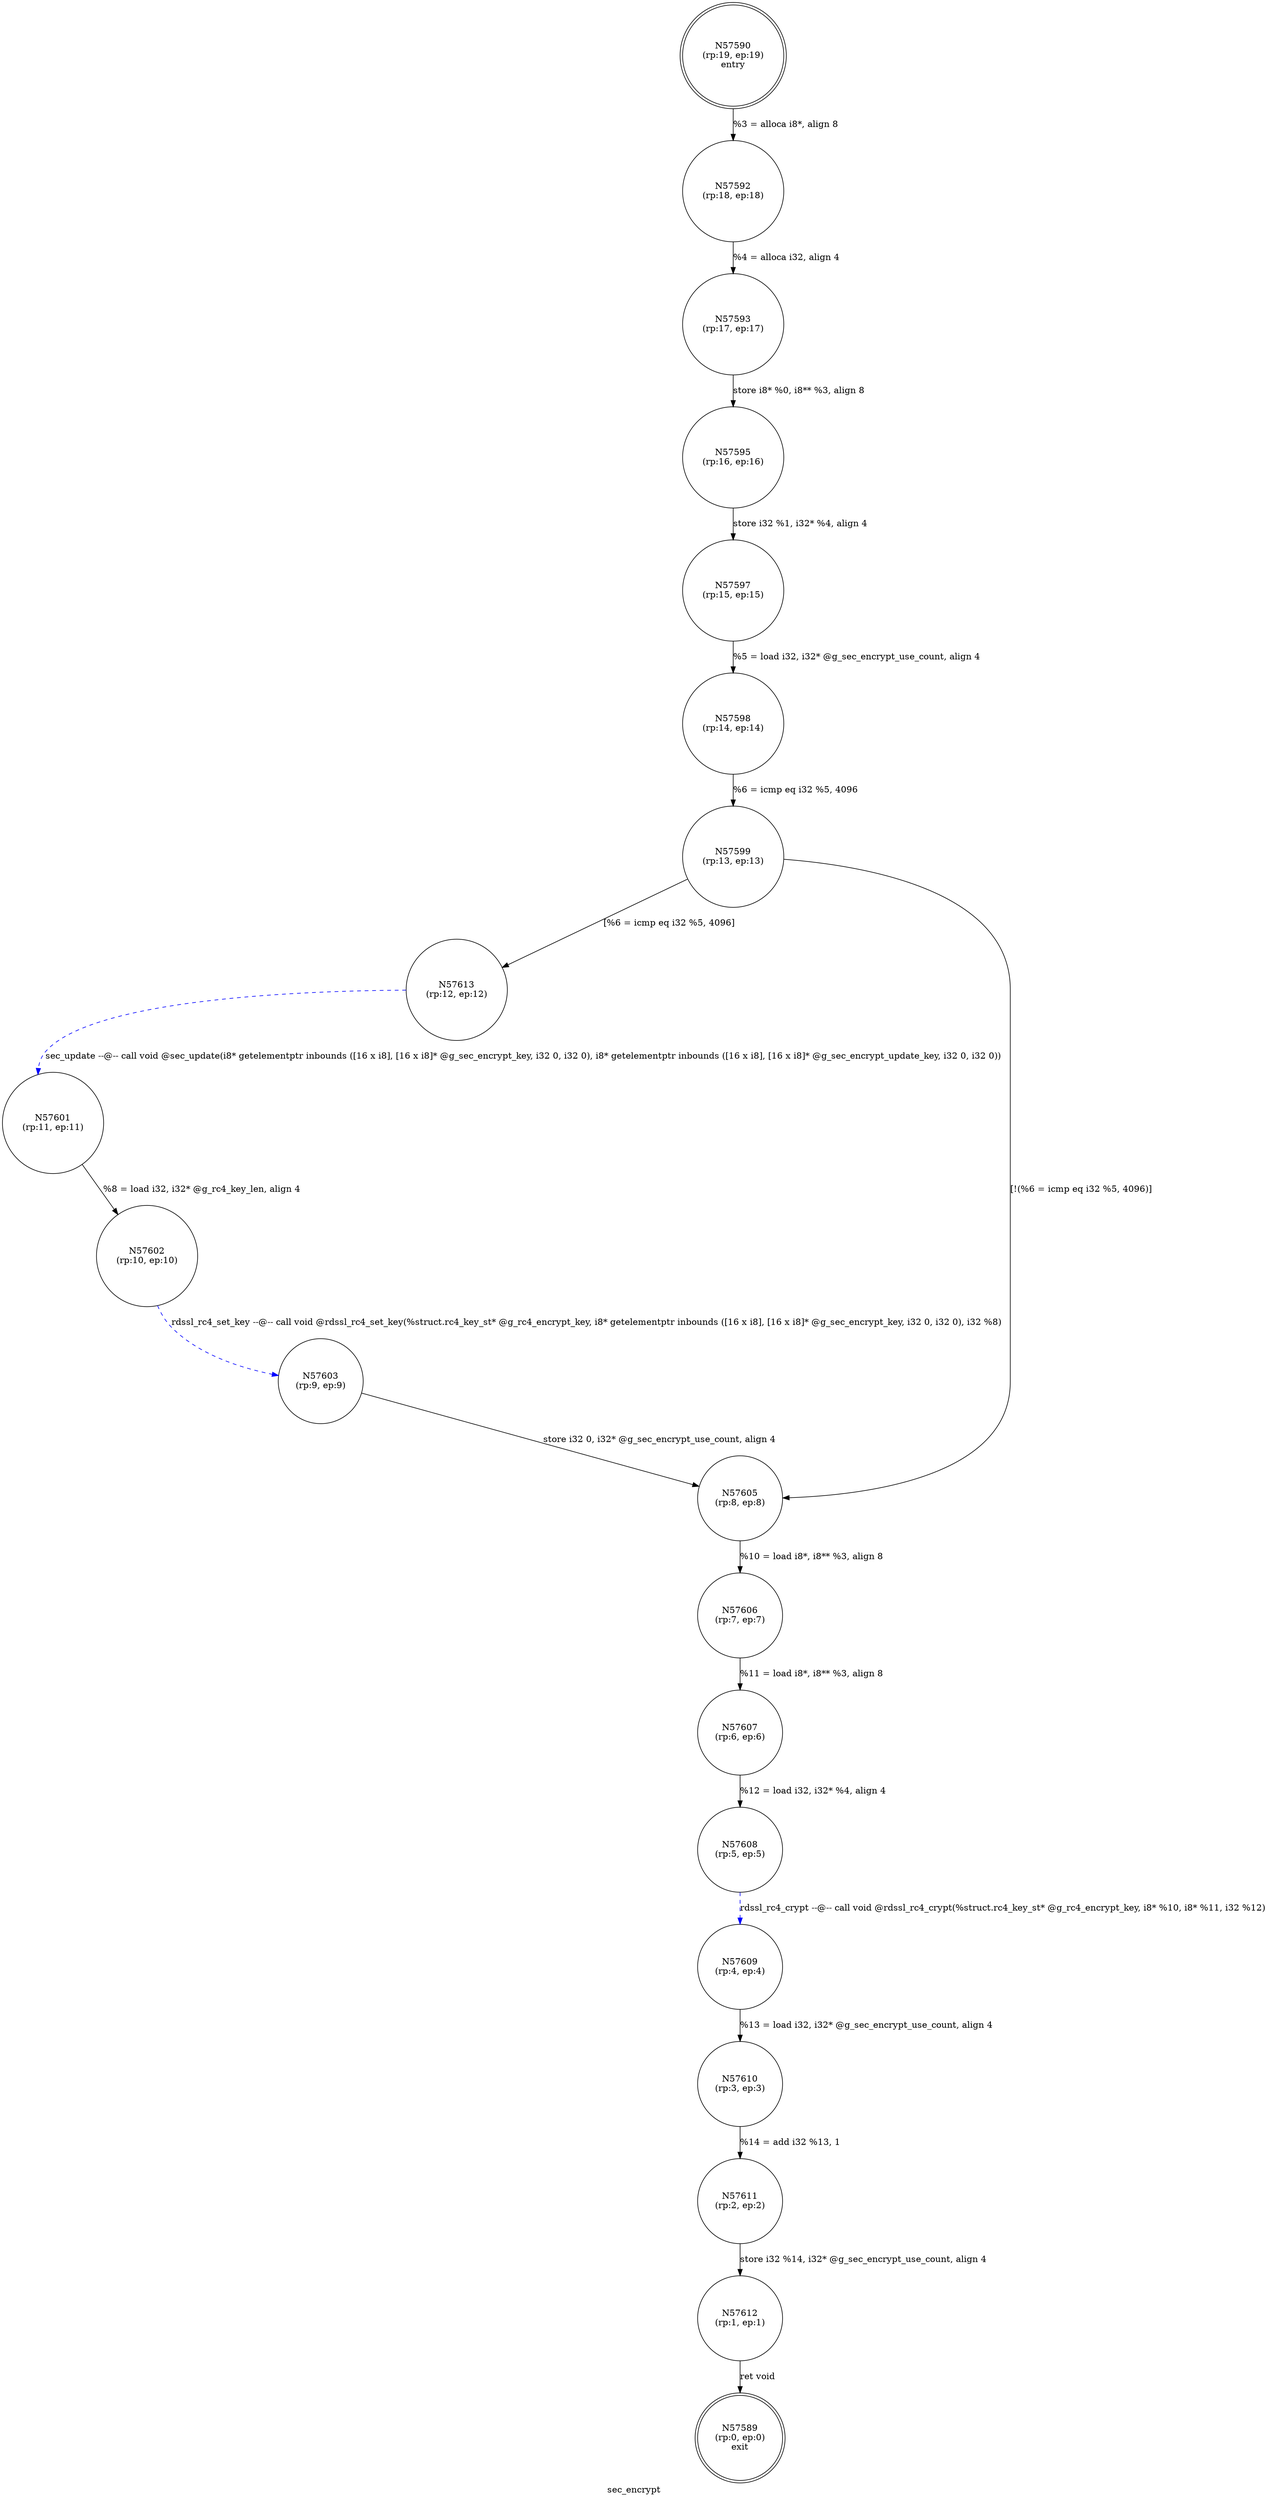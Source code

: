 digraph sec_encrypt {
label="sec_encrypt"
57589 [label="N57589\n(rp:0, ep:0)\nexit", shape="doublecircle"]
57590 [label="N57590\n(rp:19, ep:19)\nentry", shape="doublecircle"]
57590 -> 57592 [label="%3 = alloca i8*, align 8"]
57592 [label="N57592\n(rp:18, ep:18)", shape="circle"]
57592 -> 57593 [label="%4 = alloca i32, align 4"]
57593 [label="N57593\n(rp:17, ep:17)", shape="circle"]
57593 -> 57595 [label="store i8* %0, i8** %3, align 8"]
57595 [label="N57595\n(rp:16, ep:16)", shape="circle"]
57595 -> 57597 [label="store i32 %1, i32* %4, align 4"]
57597 [label="N57597\n(rp:15, ep:15)", shape="circle"]
57597 -> 57598 [label="%5 = load i32, i32* @g_sec_encrypt_use_count, align 4"]
57598 [label="N57598\n(rp:14, ep:14)", shape="circle"]
57598 -> 57599 [label="%6 = icmp eq i32 %5, 4096"]
57599 [label="N57599\n(rp:13, ep:13)", shape="circle"]
57599 -> 57613 [label="[%6 = icmp eq i32 %5, 4096]"]
57599 -> 57605 [label="[!(%6 = icmp eq i32 %5, 4096)]"]
57601 [label="N57601\n(rp:11, ep:11)", shape="circle"]
57601 -> 57602 [label="%8 = load i32, i32* @g_rc4_key_len, align 4"]
57602 [label="N57602\n(rp:10, ep:10)", shape="circle"]
57602 -> 57603 [label="rdssl_rc4_set_key --@-- call void @rdssl_rc4_set_key(%struct.rc4_key_st* @g_rc4_encrypt_key, i8* getelementptr inbounds ([16 x i8], [16 x i8]* @g_sec_encrypt_key, i32 0, i32 0), i32 %8)", style="dashed", color="blue"]
57603 [label="N57603\n(rp:9, ep:9)", shape="circle"]
57603 -> 57605 [label="store i32 0, i32* @g_sec_encrypt_use_count, align 4"]
57605 [label="N57605\n(rp:8, ep:8)", shape="circle"]
57605 -> 57606 [label="%10 = load i8*, i8** %3, align 8"]
57606 [label="N57606\n(rp:7, ep:7)", shape="circle"]
57606 -> 57607 [label="%11 = load i8*, i8** %3, align 8"]
57607 [label="N57607\n(rp:6, ep:6)", shape="circle"]
57607 -> 57608 [label="%12 = load i32, i32* %4, align 4"]
57608 [label="N57608\n(rp:5, ep:5)", shape="circle"]
57608 -> 57609 [label="rdssl_rc4_crypt --@-- call void @rdssl_rc4_crypt(%struct.rc4_key_st* @g_rc4_encrypt_key, i8* %10, i8* %11, i32 %12)", style="dashed", color="blue"]
57609 [label="N57609\n(rp:4, ep:4)", shape="circle"]
57609 -> 57610 [label="%13 = load i32, i32* @g_sec_encrypt_use_count, align 4"]
57610 [label="N57610\n(rp:3, ep:3)", shape="circle"]
57610 -> 57611 [label="%14 = add i32 %13, 1"]
57611 [label="N57611\n(rp:2, ep:2)", shape="circle"]
57611 -> 57612 [label="store i32 %14, i32* @g_sec_encrypt_use_count, align 4"]
57612 [label="N57612\n(rp:1, ep:1)", shape="circle"]
57612 -> 57589 [label="ret void"]
57613 [label="N57613\n(rp:12, ep:12)", shape="circle"]
57613 -> 57601 [label="sec_update --@-- call void @sec_update(i8* getelementptr inbounds ([16 x i8], [16 x i8]* @g_sec_encrypt_key, i32 0, i32 0), i8* getelementptr inbounds ([16 x i8], [16 x i8]* @g_sec_encrypt_update_key, i32 0, i32 0))", style="dashed", color="blue"]
}
